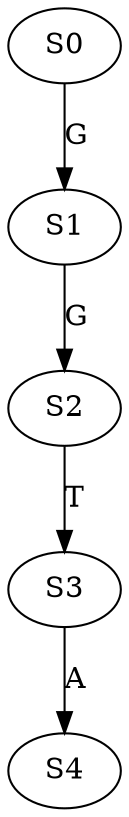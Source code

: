 strict digraph  {
	S0 -> S1 [ label = G ];
	S1 -> S2 [ label = G ];
	S2 -> S3 [ label = T ];
	S3 -> S4 [ label = A ];
}
